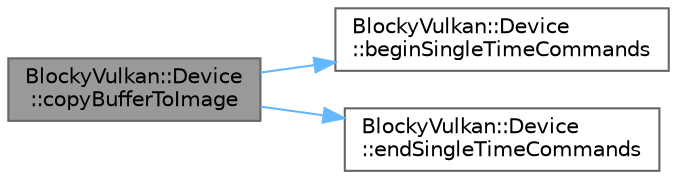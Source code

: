 digraph "BlockyVulkan::Device::copyBufferToImage"
{
 // LATEX_PDF_SIZE
  bgcolor="transparent";
  edge [fontname=Helvetica,fontsize=10,labelfontname=Helvetica,labelfontsize=10];
  node [fontname=Helvetica,fontsize=10,shape=box,height=0.2,width=0.4];
  rankdir="LR";
  Node1 [id="Node000001",label="BlockyVulkan::Device\l::copyBufferToImage",height=0.2,width=0.4,color="gray40", fillcolor="grey60", style="filled", fontcolor="black",tooltip=" "];
  Node1 -> Node2 [id="edge1_Node000001_Node000002",color="steelblue1",style="solid",tooltip=" "];
  Node2 [id="Node000002",label="BlockyVulkan::Device\l::beginSingleTimeCommands",height=0.2,width=0.4,color="grey40", fillcolor="white", style="filled",URL="$class_blocky_vulkan_1_1_device.html#a8baa78622c491d96d97538c45e838853",tooltip=" "];
  Node1 -> Node3 [id="edge2_Node000001_Node000003",color="steelblue1",style="solid",tooltip=" "];
  Node3 [id="Node000003",label="BlockyVulkan::Device\l::endSingleTimeCommands",height=0.2,width=0.4,color="grey40", fillcolor="white", style="filled",URL="$class_blocky_vulkan_1_1_device.html#a31bf87be17d10e28137b9245afbe2db5",tooltip=" "];
}
